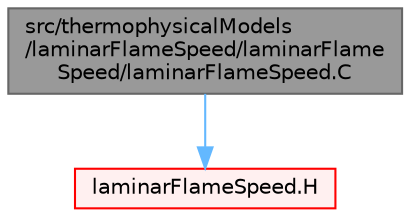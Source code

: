 digraph "src/thermophysicalModels/laminarFlameSpeed/laminarFlameSpeed/laminarFlameSpeed.C"
{
 // LATEX_PDF_SIZE
  bgcolor="transparent";
  edge [fontname=Helvetica,fontsize=10,labelfontname=Helvetica,labelfontsize=10];
  node [fontname=Helvetica,fontsize=10,shape=box,height=0.2,width=0.4];
  Node1 [id="Node000001",label="src/thermophysicalModels\l/laminarFlameSpeed/laminarFlame\lSpeed/laminarFlameSpeed.C",height=0.2,width=0.4,color="gray40", fillcolor="grey60", style="filled", fontcolor="black",tooltip=" "];
  Node1 -> Node2 [id="edge1_Node000001_Node000002",color="steelblue1",style="solid",tooltip=" "];
  Node2 [id="Node000002",label="laminarFlameSpeed.H",height=0.2,width=0.4,color="red", fillcolor="#FFF0F0", style="filled",URL="$laminarFlameSpeed_8H.html",tooltip=" "];
}
